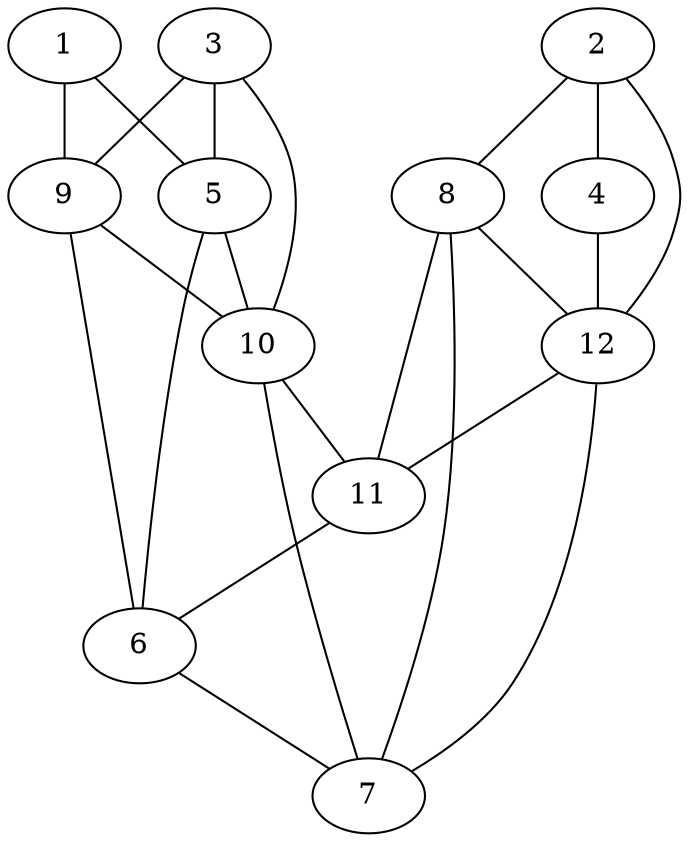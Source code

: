 graph pdb1cwe {
	1	 [aaLength=8,
		sequence=DAERQLLA,
		type=0];
	9	 [aaLength=3,
		sequence=KNL,
		type=1];
	1 -- 9	 [distance0="40.93727",
		frequency=1,
		type0=3];
	5	 [aaLength=3,
		sequence=KNL,
		type=1];
	1 -- 5	 [distance0="40.93727",
		frequency=1,
		type0=2];
	2	 [aaLength=8,
		sequence=ELVRHYTN,
		type=0];
	8	 [aaLength=8,
		sequence=VVKHYKIR,
		type=1];
	2 -- 8	 [distance0="48.26682",
		frequency=1,
		type0=2];
	4	 [aaLength=9,
		sequence=ELVRHYTNA,
		type=0];
	2 -- 4	 [distance0="35.38636",
		frequency=1,
		type0=1];
	12	 [aaLength=8,
		sequence=VVKHYKIR,
		type=1];
	2 -- 12	 [distance0="48.26682",
		frequency=1,
		type0=3];
	3	 [aaLength=8,
		sequence=DAERQLLA,
		type=0];
	3 -- 9	 [distance0="33.43036",
		frequency=1,
		type0=3];
	3 -- 5	 [distance0="33.43036",
		frequency=1,
		type0=2];
	10	 [aaLength=5,
		sequence=IRESE,
		type=1];
	3 -- 10	 [distance0="9.0",
		frequency=1,
		type0=4];
	4 -- 12	 [distance0="48.80652",
		frequency=1,
		type0=3];
	6	 [aaLength=5,
		sequence=IRESE,
		type=1];
	5 -- 6	 [distance0="23.0",
		distance1="20.0",
		frequency=2,
		type0=2,
		type1=4];
	5 -- 10	 [distance0="23.0",
		frequency=1,
		type0=3];
	7	 [aaLength=9,
		sequence=LSVRDFDQN,
		type=1];
	6 -- 7	 [distance0="12.0",
		distance1="7.0",
		frequency=2,
		type0=2,
		type1=4];
	8 -- 7	 [distance0="12.0",
		frequency=1,
		type0=2];
	11	 [aaLength=9,
		sequence=LSVRDFDQN,
		type=1];
	8 -- 11	 [distance0="12.0",
		frequency=1,
		type0=3];
	8 -- 12	 [distance0="0.0",
		frequency=1,
		type0=1];
	9 -- 6	 [distance0="23.0",
		frequency=1,
		type0=2];
	9 -- 10	 [distance0="23.0",
		frequency=1,
		type0=3];
	10 -- 7	 [distance0="12.0",
		frequency=1,
		type0=2];
	10 -- 11	 [distance0="12.0",
		distance1="7.0",
		frequency=2,
		type0=3,
		type1=4];
	11 -- 6	 [distance0="12.0",
		frequency=1,
		type0=2];
	12 -- 7	 [distance0="12.0",
		frequency=1,
		type0=2];
	12 -- 11	 [distance0="12.0",
		frequency=1,
		type0=3];
}
